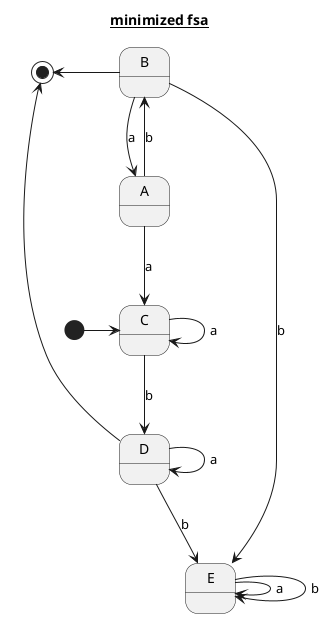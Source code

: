 @startuml

title __minimized fsa__
[*] -right-> C

C --> C : a
C --> D : b
D --> D : a
D --> E : b
E --> E : a
E --> E : b
A --> C : a
A --> B : b
B --> A : a
B --> E : b

B -left-> [*]
D -left-> [*]

@enduml